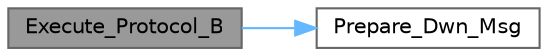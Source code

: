 digraph "Execute_Protocol_B"
{
 // LATEX_PDF_SIZE
  bgcolor="transparent";
  edge [fontname=Helvetica,fontsize=10,labelfontname=Helvetica,labelfontsize=10];
  node [fontname=Helvetica,fontsize=10,shape=box,height=0.2,width=0.4];
  rankdir="LR";
  Node1 [id="Node000001",label="Execute_Protocol_B",height=0.2,width=0.4,color="gray40", fillcolor="grey60", style="filled", fontcolor="black",tooltip=" "];
  Node1 -> Node2 [id="edge1_Node000001_Node000002",color="steelblue1",style="solid",tooltip=" "];
  Node2 [id="Node000002",label="Prepare_Dwn_Msg",height=0.2,width=0.4,color="grey40", fillcolor="white", style="filled",URL="$fsk_8c.html#af03119517238e3e23ca0fd0ade4eabfa",tooltip=" "];
}
